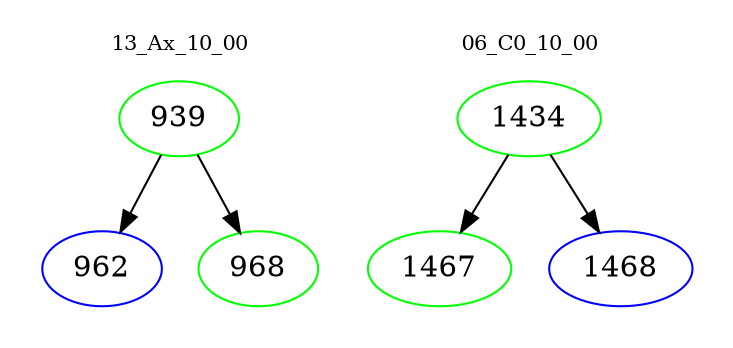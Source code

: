 digraph{
subgraph cluster_0 {
color = white
label = "13_Ax_10_00";
fontsize=10;
T0_939 [label="939", color="green"]
T0_939 -> T0_962 [color="black"]
T0_962 [label="962", color="blue"]
T0_939 -> T0_968 [color="black"]
T0_968 [label="968", color="green"]
}
subgraph cluster_1 {
color = white
label = "06_C0_10_00";
fontsize=10;
T1_1434 [label="1434", color="green"]
T1_1434 -> T1_1467 [color="black"]
T1_1467 [label="1467", color="green"]
T1_1434 -> T1_1468 [color="black"]
T1_1468 [label="1468", color="blue"]
}
}
